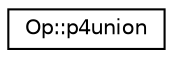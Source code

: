 digraph "Graphical Class Hierarchy"
{
 // LATEX_PDF_SIZE
  edge [fontname="Helvetica",fontsize="10",labelfontname="Helvetica",labelfontsize="10"];
  node [fontname="Helvetica",fontsize="10",shape=record];
  rankdir="LR";
  Node0 [label="Op::p4union",height=0.2,width=0.4,color="black", fillcolor="white", style="filled",URL="$db/d1b/sqlite3_8c.html#dd/d82/unionVdbeOp_1_1p4union",tooltip=" "];
}
